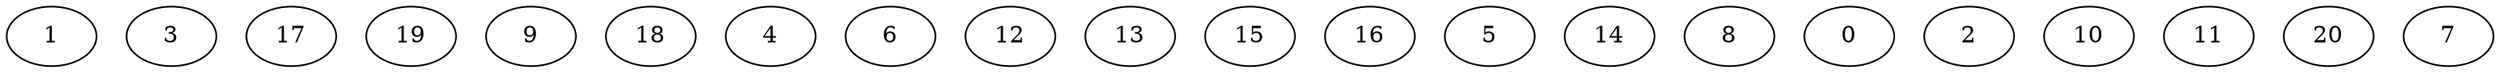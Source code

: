digraph "Independent_Nodes_21_WeightType_Random#8" {
	graph ["Duplicate states"=0,
		GraphType=Independent,
		"Max states in OPEN"=0,
		Modes="120000ms; topo-ordered tasks, ; Pruning: task equivalence, fixed order ready list, ; F-value: ; Optimisation: best schedule length (\
SL) optimisation on equal, ",
		NumberOfTasks=21,
		"Pruned using list schedule length"=2571,
		"States removed from OPEN"=0,
		TargetSystem="Homogeneous-2",
		"Time to schedule (ms)"=214,
		"Total idle time"=0,
		"Total schedule length"=69,
		"Total sequential time"=137,
		"Total states created"=6583
	];
	1	["Finish time"=10,
		Processor=0,
		"Start time"=0,
		Weight=10];
	3	["Finish time"=10,
		Processor=1,
		"Start time"=0,
		Weight=10];
	17	["Finish time"=20,
		Processor=0,
		"Start time"=10,
		Weight=10];
	19	["Finish time"=20,
		Processor=1,
		"Start time"=10,
		Weight=10];
	9	["Finish time"=29,
		Processor=0,
		"Start time"=20,
		Weight=9];
	18	["Finish time"=29,
		Processor=1,
		"Start time"=20,
		Weight=9];
	4	["Finish time"=37,
		Processor=0,
		"Start time"=29,
		Weight=8];
	6	["Finish time"=36,
		Processor=1,
		"Start time"=29,
		Weight=7];
	12	["Finish time"=43,
		Processor=1,
		"Start time"=36,
		Weight=7];
	13	["Finish time"=44,
		Processor=0,
		"Start time"=37,
		Weight=7];
	15	["Finish time"=50,
		Processor=1,
		"Start time"=43,
		Weight=7];
	16	["Finish time"=51,
		Processor=0,
		"Start time"=44,
		Weight=7];
	5	["Finish time"=56,
		Processor=1,
		"Start time"=50,
		Weight=6];
	14	["Finish time"=57,
		Processor=0,
		"Start time"=51,
		Weight=6];
	8	["Finish time"=61,
		Processor=1,
		"Start time"=56,
		Weight=5];
	0	["Finish time"=61,
		Processor=0,
		"Start time"=57,
		Weight=4];
	2	["Finish time"=65,
		Processor=0,
		"Start time"=61,
		Weight=4];
	10	["Finish time"=64,
		Processor=1,
		"Start time"=61,
		Weight=3];
	11	["Finish time"=67,
		Processor=1,
		"Start time"=64,
		Weight=3];
	20	["Finish time"=68,
		Processor=0,
		"Start time"=65,
		Weight=3];
	7	["Finish time"=69,
		Processor=1,
		"Start time"=67,
		Weight=2];
}
